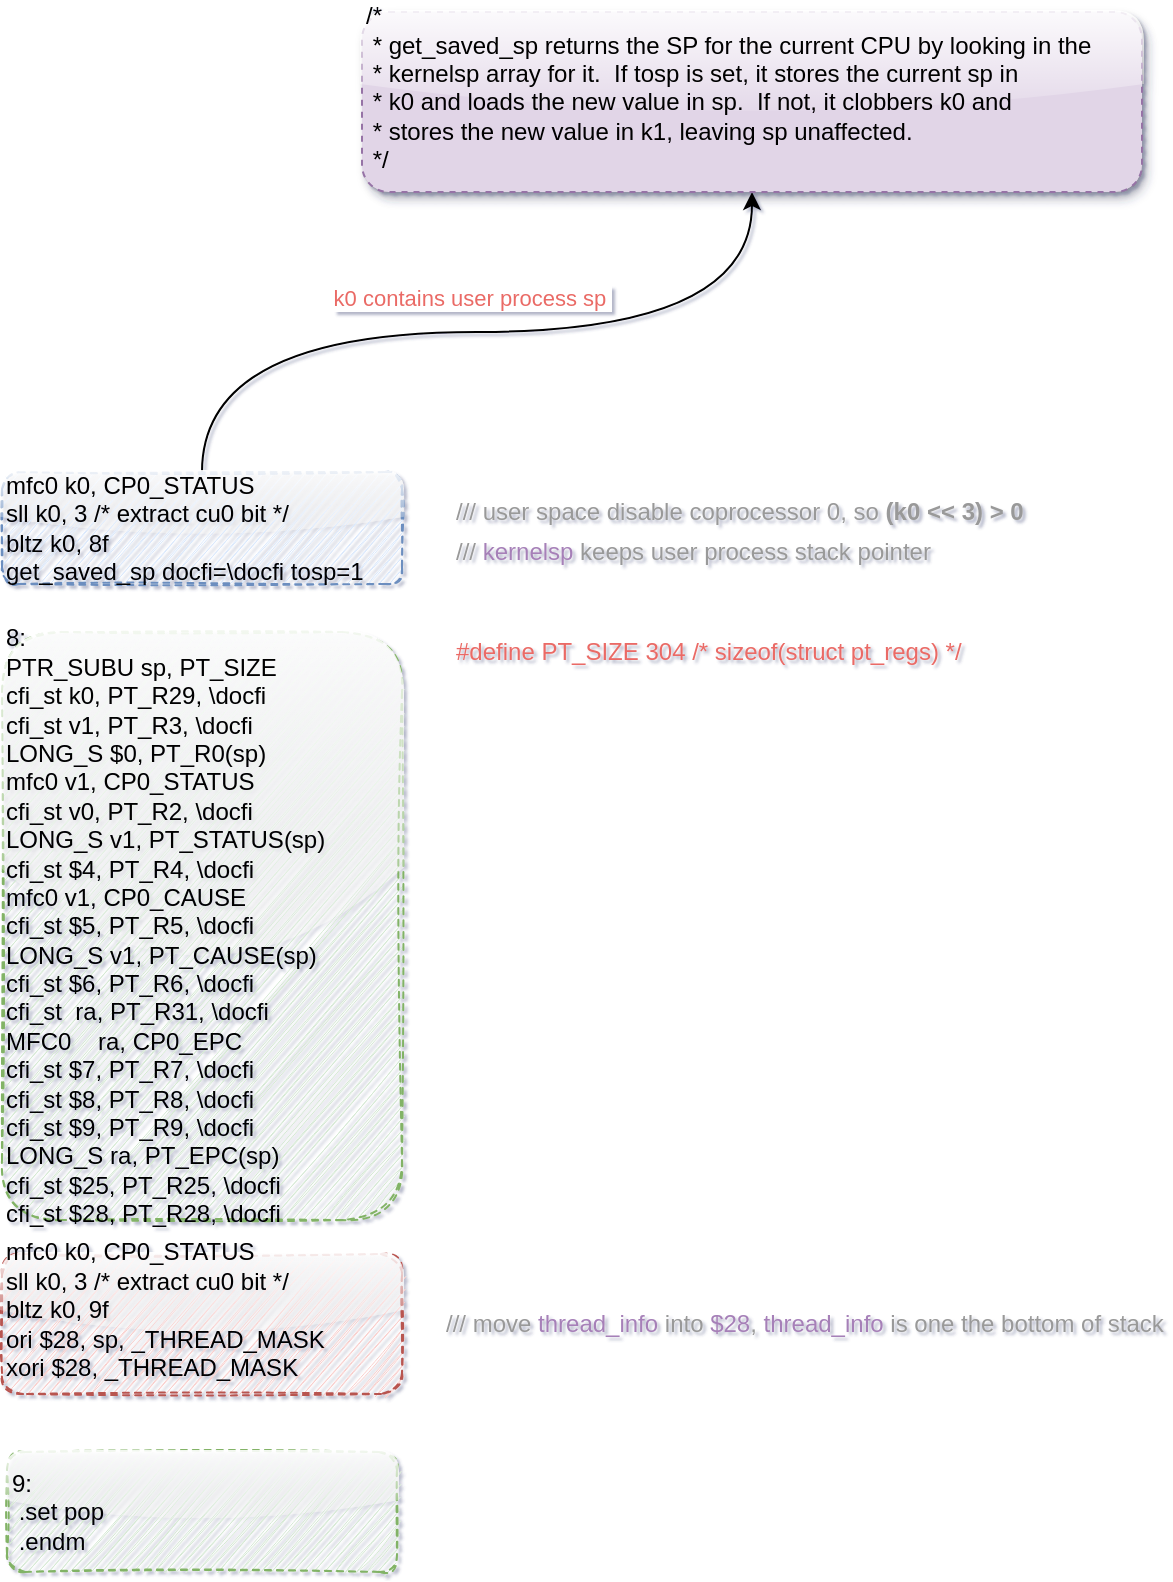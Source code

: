 <mxfile compressed="false" version="14.1.8" type="device">
  <diagram id="m31S7_dKoYv942AULYYC" name="Page-1">
    <mxGraphModel dx="1102" dy="1827" grid="1" gridSize="10" guides="1" tooltips="1" connect="1" arrows="1" fold="1" page="1" pageScale="1" pageWidth="1169" pageHeight="827" background="#ffffff" math="0" shadow="1">
      <root>
        <mxCell id="0" />
        <mxCell id="1" parent="0" />
        <mxCell id="Lw4zfLfw3uueiE-ONVv_-4" value="k0 contains user process sp&amp;nbsp;" style="edgeStyle=orthogonalEdgeStyle;orthogonalLoop=1;jettySize=auto;html=1;fontColor=#EA6B66;curved=1;" edge="1" parent="1" source="zoVjleR3WDVhbrQaP13N-2" target="Lw4zfLfw3uueiE-ONVv_-3">
          <mxGeometry x="-0.015" y="18" relative="1" as="geometry">
            <mxPoint y="1" as="offset" />
          </mxGeometry>
        </mxCell>
        <mxCell id="zoVjleR3WDVhbrQaP13N-2" value="&lt;div&gt;&lt;span&gt;  &lt;/span&gt;mfc0&lt;span&gt; &lt;/span&gt;k0, CP0_STATUS&lt;/div&gt;&lt;div&gt;&lt;span&gt;  &lt;/span&gt;sll&lt;span&gt; &lt;/span&gt;k0, 3&lt;span&gt;  &lt;/span&gt;/* extract cu0 bit */&lt;/div&gt;&lt;div&gt;&lt;span&gt;  &lt;/span&gt;bltz&lt;span&gt; &lt;/span&gt;k0, 8f&lt;/div&gt;&lt;div&gt;&lt;div&gt;&lt;span&gt;get_saved_sp docfi=\docfi tosp=1&lt;/span&gt;&lt;/div&gt;&lt;/div&gt;" style="rounded=1;whiteSpace=wrap;html=1;fillColor=#dae8fc;strokeColor=#6c8ebf;sketch=1;glass=1;shadow=0;fillStyle=auto;dashed=1;align=left;" parent="1" vertex="1">
          <mxGeometry x="110" y="-70" width="200" height="56" as="geometry" />
        </mxCell>
        <mxCell id="zoVjleR3WDVhbrQaP13N-32" value="&lt;font color=&quot;#999999&quot;&gt;/// user space disable coprocessor 0, so&lt;b&gt; (k0 &amp;lt;&amp;lt; 3) &amp;gt; 0&lt;/b&gt;&lt;/font&gt;" style="text;html=1;resizable=0;points=[];autosize=2;align=left;verticalAlign=top;spacingTop=-4;sketch=0;" parent="1" vertex="1">
          <mxGeometry x="335" y="-60" width="300" height="20" as="geometry" />
        </mxCell>
        <mxCell id="XrhrVupYfAPKMNM9SuPb-7" value="8:&lt;br&gt;&lt;div&gt;&lt;span&gt;		&lt;/span&gt;PTR_SUBU sp, PT_SIZE&lt;/div&gt;&lt;div&gt;&lt;div&gt;&lt;span&gt;		&lt;/span&gt;cfi_st&lt;span&gt;	&lt;/span&gt;k0, PT_R29, \docfi&lt;/div&gt;&lt;/div&gt;&lt;div&gt;&lt;div&gt;&lt;span&gt;		&lt;/span&gt;cfi_st&lt;span&gt;	&lt;/span&gt;v1, PT_R3, \docfi&lt;/div&gt;&lt;/div&gt;&lt;div&gt;&lt;div&gt;&lt;span&gt;		&lt;/span&gt;LONG_S&lt;span&gt;	&lt;/span&gt;$0, PT_R0(sp)&lt;/div&gt;&lt;div&gt;&lt;span&gt;		&lt;/span&gt;mfc0&lt;span&gt;	&lt;/span&gt;v1, CP0_STATUS&lt;/div&gt;&lt;div&gt;&lt;span&gt;		&lt;/span&gt;cfi_st&lt;span&gt;	&lt;/span&gt;v0, PT_R2, \docfi&lt;/div&gt;&lt;div&gt;&lt;span&gt;		&lt;/span&gt;LONG_S&lt;span&gt;	&lt;/span&gt;v1, PT_STATUS(sp)&lt;/div&gt;&lt;div&gt;&lt;span&gt;		&lt;/span&gt;cfi_st&lt;span&gt;	&lt;/span&gt;$4, PT_R4, \docfi&lt;/div&gt;&lt;div&gt;&lt;span&gt;		&lt;/span&gt;mfc0&lt;span&gt;	&lt;/span&gt;v1, CP0_CAUSE&lt;/div&gt;&lt;div&gt;&lt;span&gt;		&lt;/span&gt;cfi_st&lt;span&gt;	&lt;/span&gt;$5, PT_R5, \docfi&lt;/div&gt;&lt;div&gt;&lt;span&gt;		&lt;/span&gt;LONG_S&lt;span&gt;	&lt;/span&gt;v1, PT_CAUSE(sp)&lt;/div&gt;&lt;div&gt;&lt;span&gt;		&lt;/span&gt;cfi_st&lt;span&gt;	&lt;/span&gt;$6, PT_R6, \docfi&lt;/div&gt;&lt;div&gt;&lt;span&gt;		&lt;/span&gt;cfi_st&amp;nbsp; ra, PT_R31, \docfi&lt;/div&gt;&lt;div&gt;MFC0&amp;nbsp; &amp;nbsp; ra, CP0_EPC&lt;/div&gt;&lt;div&gt;cfi_st $7, PT_R7, \docfi&lt;/div&gt;&lt;/div&gt;&lt;div&gt;&lt;div&gt;&lt;span&gt;		&lt;/span&gt;cfi_st&lt;span&gt;	&lt;/span&gt;$8, PT_R8, \docfi&lt;/div&gt;&lt;div&gt;&lt;span&gt;		&lt;/span&gt;cfi_st&lt;span&gt;	&lt;/span&gt;$9, PT_R9, \docfi&lt;/div&gt;&lt;/div&gt;&lt;div&gt;&lt;span&gt;LONG_S&lt;/span&gt;&lt;span&gt;	&lt;/span&gt;&lt;span&gt;ra, PT_EPC(sp)&lt;/span&gt;&lt;br&gt;&lt;/div&gt;&lt;div&gt;&lt;div&gt;&lt;span&gt;		&lt;/span&gt;cfi_st&lt;span&gt;	&lt;/span&gt;$25, PT_R25, \docfi&lt;/div&gt;&lt;div&gt;&lt;span&gt;		&lt;/span&gt;cfi_st&lt;span&gt;	&lt;/span&gt;$28, PT_R28, \docfi&lt;/div&gt;&lt;/div&gt;" style="rounded=1;whiteSpace=wrap;html=1;fillColor=#d5e8d4;strokeColor=#82b366;sketch=1;glass=1;shadow=0;fillStyle=auto;dashed=1;align=left;" parent="1" vertex="1">
          <mxGeometry x="110" y="10" width="200" height="294" as="geometry" />
        </mxCell>
        <mxCell id="Lw4zfLfw3uueiE-ONVv_-1" value="&lt;font color=&quot;#999999&quot;&gt;/// &lt;/font&gt;&lt;font color=&quot;#a680b8&quot;&gt;kernelsp&lt;/font&gt;&lt;font color=&quot;#999999&quot;&gt; keeps user process stack pointer&lt;/font&gt;" style="text;html=1;resizable=0;points=[];autosize=2;align=left;verticalAlign=top;spacingTop=-4;sketch=0;" vertex="1" parent="1">
          <mxGeometry x="335" y="-40" width="300" height="20" as="geometry" />
        </mxCell>
        <mxCell id="Lw4zfLfw3uueiE-ONVv_-2" value="&lt;span&gt;&lt;div&gt;#define PT_SIZE 304 /* sizeof(struct pt_regs) */&lt;/div&gt;&lt;div&gt;&lt;br&gt;&lt;/div&gt;&lt;/span&gt;" style="text;html=1;resizable=0;points=[];autosize=2;align=left;verticalAlign=top;spacingTop=-4;sketch=0;fontColor=#EA6B66;" vertex="1" parent="1">
          <mxGeometry x="335" y="10" width="300" height="20" as="geometry" />
        </mxCell>
        <mxCell id="Lw4zfLfw3uueiE-ONVv_-3" value="&lt;div&gt;/*&lt;/div&gt;&lt;div&gt;&amp;nbsp;* get_saved_sp returns the SP for the current CPU by looking in the&lt;/div&gt;&lt;div&gt;&amp;nbsp;* kernelsp array for it.&amp;nbsp; If tosp is set, it stores the current sp in&lt;/div&gt;&lt;div&gt;&amp;nbsp;* k0 and loads the new value in sp.&amp;nbsp; If not, it clobbers k0 and&lt;/div&gt;&lt;div&gt;&amp;nbsp;* stores the new value in k1, leaving sp unaffected.&lt;/div&gt;&lt;div&gt;&amp;nbsp;*/&lt;/div&gt;&lt;div&gt;&lt;br&gt;&lt;/div&gt;" style="rounded=1;whiteSpace=wrap;html=1;sketch=0;glass=1;shadow=1;fillStyle=auto;dashed=1;align=left;strokeColor=#9673a6;fillColor=#e1d5e7;" vertex="1" parent="1">
          <mxGeometry x="290" y="-300" width="390" height="90" as="geometry" />
        </mxCell>
        <mxCell id="Lw4zfLfw3uueiE-ONVv_-5" value="&lt;div&gt;&lt;br&gt;&lt;/div&gt;&lt;div&gt;&lt;span&gt;		&lt;/span&gt;mfc0&lt;span&gt;	&lt;/span&gt;k0, CP0_STATUS&lt;/div&gt;&lt;div&gt;&lt;span&gt;		&lt;/span&gt;sll&lt;span&gt;	&lt;/span&gt;k0, 3&lt;span&gt;		&lt;/span&gt;/* extract cu0 bit */&lt;/div&gt;&lt;div&gt;&lt;span&gt;		&lt;/span&gt;bltz&lt;span&gt;	&lt;/span&gt;k0, 9f&lt;/div&gt;&lt;div&gt;&lt;div&gt;&lt;span&gt;		&lt;/span&gt;ori&lt;span&gt;	&lt;/span&gt;$28, sp, _THREAD_MASK&lt;/div&gt;&lt;div&gt;&lt;span&gt;		&lt;/span&gt;xori&lt;span&gt;	&lt;/span&gt;$28, _THREAD_MASK&lt;/div&gt;&lt;/div&gt;&lt;div&gt;&lt;br&gt;&lt;/div&gt;&lt;div&gt;&lt;br&gt;&lt;/div&gt;" style="rounded=1;whiteSpace=wrap;html=1;shadow=0;glass=1;dashed=1;sketch=1;fillStyle=auto;strokeColor=#b85450;fillColor=#f8cecc;align=left;" vertex="1" parent="1">
          <mxGeometry x="110" y="321" width="200" height="70" as="geometry" />
        </mxCell>
        <mxCell id="Lw4zfLfw3uueiE-ONVv_-6" value="9:	&lt;br&gt;&amp;nbsp;.set	pop	&lt;br&gt;&amp;nbsp;.endm" style="rounded=1;whiteSpace=wrap;html=1;shadow=0;glass=1;dashed=1;sketch=1;fillStyle=auto;strokeColor=#82b366;fillColor=#d5e8d4;align=left;" vertex="1" parent="1">
          <mxGeometry x="112.5" y="420" width="195" height="60" as="geometry" />
        </mxCell>
        <mxCell id="Lw4zfLfw3uueiE-ONVv_-7" value="&lt;font color=&quot;#999999&quot;&gt;/// move &lt;/font&gt;&lt;font color=&quot;#a680b8&quot;&gt;thread_info&lt;/font&gt;&lt;font color=&quot;#999999&quot;&gt; into&lt;/font&gt;&lt;font color=&quot;#a680b8&quot;&gt; $28&lt;/font&gt;&lt;font color=&quot;#999999&quot;&gt;, &lt;/font&gt;&lt;font color=&quot;#a680b8&quot;&gt;thread_info&lt;/font&gt;&lt;font color=&quot;#999999&quot;&gt; is one the bottom of stack&lt;/font&gt;" style="text;html=1;resizable=0;points=[];autosize=2;align=left;verticalAlign=top;spacingTop=-4;sketch=0;" vertex="1" parent="1">
          <mxGeometry x="330" y="346" width="300" height="20" as="geometry" />
        </mxCell>
      </root>
    </mxGraphModel>
  </diagram>
</mxfile>
